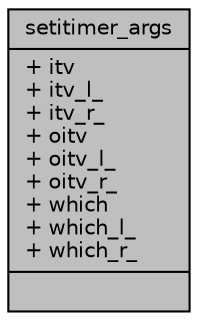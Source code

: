 digraph "setitimer_args"
{
 // LATEX_PDF_SIZE
  edge [fontname="Helvetica",fontsize="10",labelfontname="Helvetica",labelfontsize="10"];
  node [fontname="Helvetica",fontsize="10",shape=record];
  Node1 [label="{setitimer_args\n|+ itv\l+ itv_l_\l+ itv_r_\l+ oitv\l+ oitv_l_\l+ oitv_r_\l+ which\l+ which_l_\l+ which_r_\l|}",height=0.2,width=0.4,color="black", fillcolor="grey75", style="filled", fontcolor="black",tooltip=" "];
}
